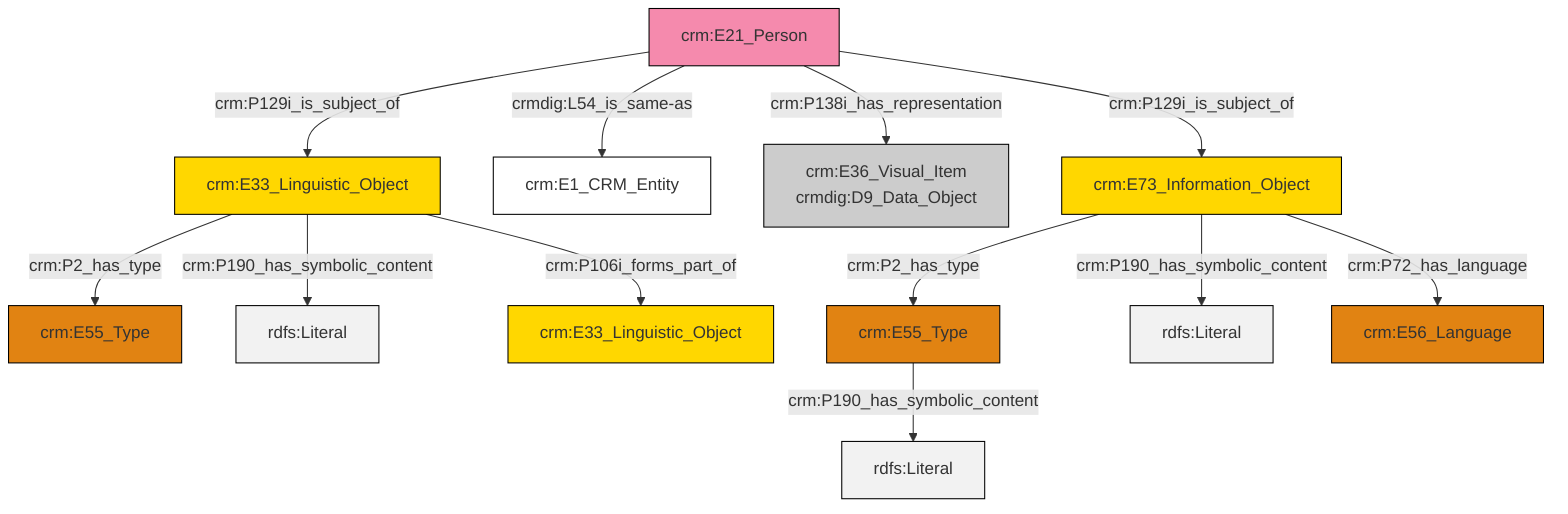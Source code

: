 graph TD
classDef Literal fill:#f2f2f2,stroke:#000000;
classDef CRM_Entity fill:#FFFFFF,stroke:#000000;
classDef Temporal_Entity fill:#00C9E6, stroke:#000000;
classDef Type fill:#E18312, stroke:#000000;
classDef Time-Span fill:#2C9C91, stroke:#000000;
classDef Appellation fill:#FFEB7F, stroke:#000000;
classDef Place fill:#008836, stroke:#000000;
classDef Persistent_Item fill:#B266B2, stroke:#000000;
classDef Conceptual_Object fill:#FFD700, stroke:#000000;
classDef Physical_Thing fill:#D2B48C, stroke:#000000;
classDef Actor fill:#f58aad, stroke:#000000;
classDef PC_Classes fill:#4ce600, stroke:#000000;
classDef Multi fill:#cccccc,stroke:#000000;

12["crm:E73_Information_Object"]:::Conceptual_Object -->|crm:P2_has_type| 2["crm:E55_Type"]:::Type
8["crm:E33_Linguistic_Object"]:::Conceptual_Object -->|crm:P2_has_type| 13["crm:E55_Type"]:::Type
4["crm:E21_Person"]:::Actor -->|crm:P129i_is_subject_of| 8["crm:E33_Linguistic_Object"]:::Conceptual_Object
8["crm:E33_Linguistic_Object"]:::Conceptual_Object -->|crm:P190_has_symbolic_content| 16[rdfs:Literal]:::Literal
2["crm:E55_Type"]:::Type -->|crm:P190_has_symbolic_content| 17[rdfs:Literal]:::Literal
4["crm:E21_Person"]:::Actor -->|crmdig:L54_is_same-as| 10["crm:E1_CRM_Entity"]:::CRM_Entity
12["crm:E73_Information_Object"]:::Conceptual_Object -->|crm:P190_has_symbolic_content| 19[rdfs:Literal]:::Literal
4["crm:E21_Person"]:::Actor -->|crm:P138i_has_representation| 20["crm:E36_Visual_Item<br>crmdig:D9_Data_Object"]:::Multi
8["crm:E33_Linguistic_Object"]:::Conceptual_Object -->|crm:P106i_forms_part_of| 6["crm:E33_Linguistic_Object"]:::Conceptual_Object
4["crm:E21_Person"]:::Actor -->|crm:P129i_is_subject_of| 12["crm:E73_Information_Object"]:::Conceptual_Object
12["crm:E73_Information_Object"]:::Conceptual_Object -->|crm:P72_has_language| 0["crm:E56_Language"]:::Type